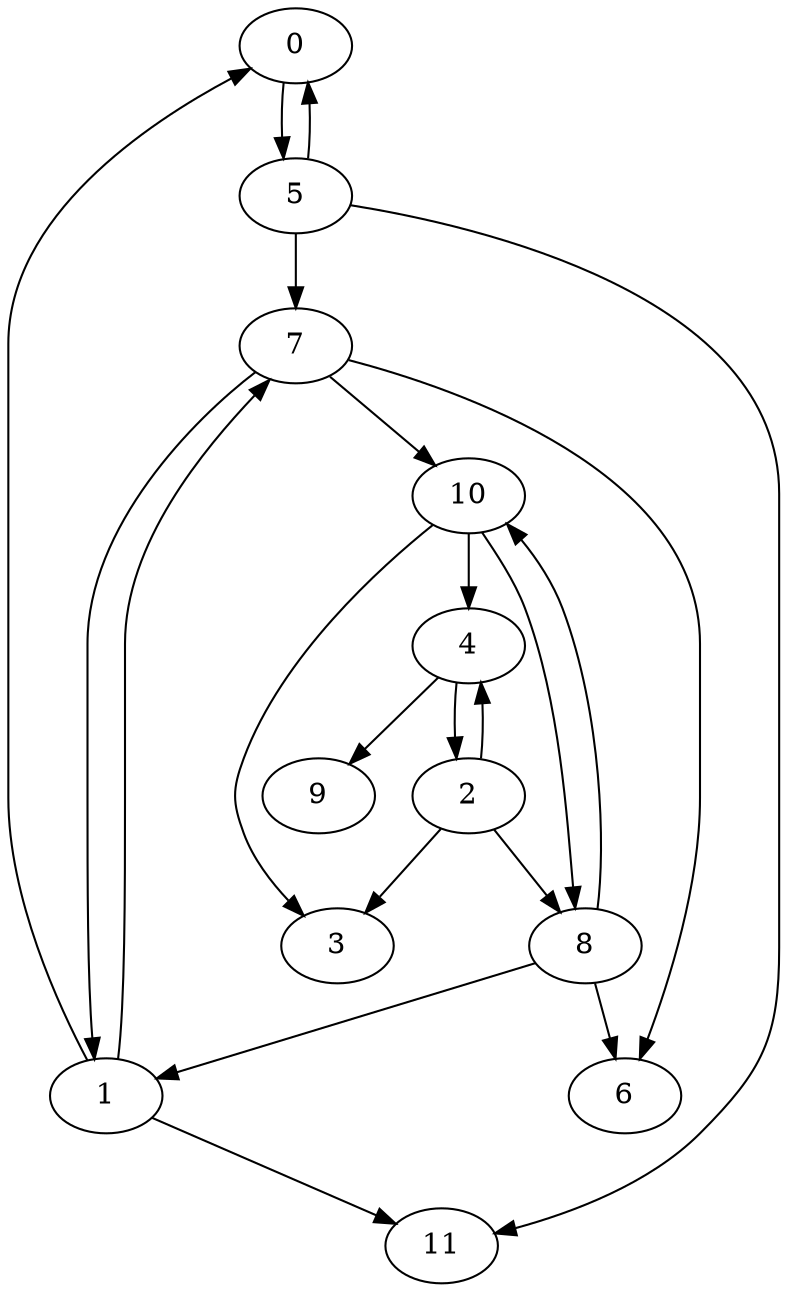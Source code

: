 digraph G {
0;
1;
2;
3;
4;
5;
6;
7;
8;
9;
10;
11;
1->0 ;
5->0 ;
7->1 ;
8->1 ;
4->2 ;
2->3 ;
10->3 ;
2->4 ;
10->4 ;
0->5 ;
7->6 ;
8->6 ;
1->7 ;
5->7 ;
2->8 ;
10->8 ;
4->9 ;
7->10 ;
8->10 ;
1->11 ;
5->11 ;
}
